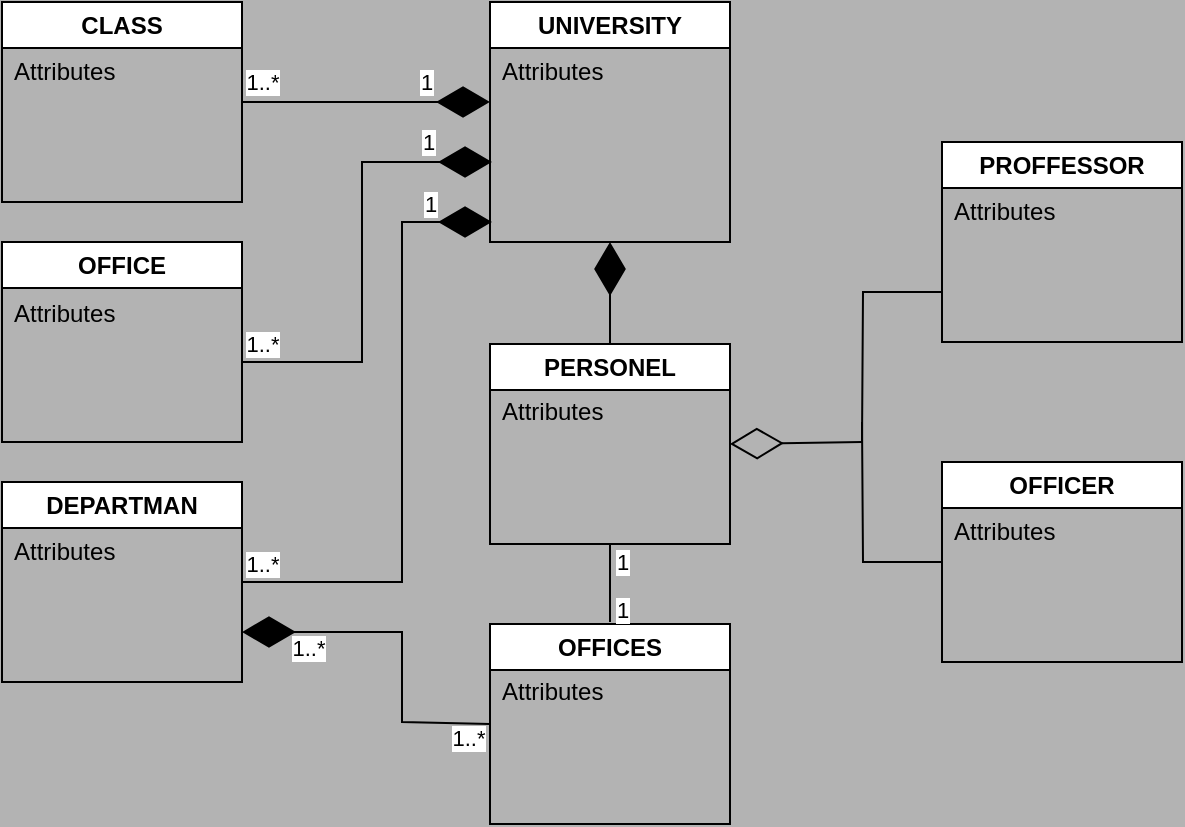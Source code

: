 <mxfile version="22.0.5" type="device">
  <diagram name="Sayfa -1" id="gYJDz9WBjsRTjOB1Ezfp">
    <mxGraphModel dx="795" dy="447" grid="1" gridSize="10" guides="1" tooltips="1" connect="1" arrows="1" fold="1" page="1" pageScale="1" pageWidth="827" pageHeight="1169" background="#B3B3B3" math="0" shadow="0">
      <root>
        <mxCell id="0" />
        <mxCell id="1" parent="0" />
        <mxCell id="2oNeh-0CBnb5rWXcIsW3-1" value="UNIVERSITY" style="swimlane;whiteSpace=wrap;html=1;" vertex="1" parent="1">
          <mxGeometry x="294" y="110" width="120" height="120" as="geometry" />
        </mxCell>
        <mxCell id="2oNeh-0CBnb5rWXcIsW3-50" value="Attributes" style="text;strokeColor=none;fillColor=none;align=left;verticalAlign=middle;spacingLeft=4;spacingRight=4;overflow=hidden;points=[[0,0.5],[1,0.5]];portConstraint=eastwest;rotatable=0;whiteSpace=wrap;html=1;" vertex="1" parent="2oNeh-0CBnb5rWXcIsW3-1">
          <mxGeometry y="20" width="80" height="30" as="geometry" />
        </mxCell>
        <mxCell id="2oNeh-0CBnb5rWXcIsW3-2" value="CLASS" style="swimlane;whiteSpace=wrap;html=1;" vertex="1" parent="1">
          <mxGeometry x="50" y="110" width="120" height="100" as="geometry" />
        </mxCell>
        <mxCell id="2oNeh-0CBnb5rWXcIsW3-47" value="Attributes" style="text;strokeColor=none;fillColor=none;align=left;verticalAlign=middle;spacingLeft=4;spacingRight=4;overflow=hidden;points=[[0,0.5],[1,0.5]];portConstraint=eastwest;rotatable=0;whiteSpace=wrap;html=1;" vertex="1" parent="2oNeh-0CBnb5rWXcIsW3-2">
          <mxGeometry y="20" width="80" height="30" as="geometry" />
        </mxCell>
        <mxCell id="2oNeh-0CBnb5rWXcIsW3-3" value="DEPARTMAN" style="swimlane;whiteSpace=wrap;html=1;" vertex="1" parent="1">
          <mxGeometry x="50" y="350" width="120" height="100" as="geometry" />
        </mxCell>
        <mxCell id="2oNeh-0CBnb5rWXcIsW3-49" value="Attributes" style="text;strokeColor=none;fillColor=none;align=left;verticalAlign=middle;spacingLeft=4;spacingRight=4;overflow=hidden;points=[[0,0.5],[1,0.5]];portConstraint=eastwest;rotatable=0;whiteSpace=wrap;html=1;" vertex="1" parent="2oNeh-0CBnb5rWXcIsW3-3">
          <mxGeometry y="20" width="80" height="30" as="geometry" />
        </mxCell>
        <mxCell id="2oNeh-0CBnb5rWXcIsW3-4" value="OFFICE" style="swimlane;whiteSpace=wrap;html=1;" vertex="1" parent="1">
          <mxGeometry x="50" y="230" width="120" height="100" as="geometry" />
        </mxCell>
        <mxCell id="2oNeh-0CBnb5rWXcIsW3-48" value="Attributes" style="text;strokeColor=none;fillColor=none;align=left;verticalAlign=middle;spacingLeft=4;spacingRight=4;overflow=hidden;points=[[0,0.5],[1,0.5]];portConstraint=eastwest;rotatable=0;whiteSpace=wrap;html=1;" vertex="1" parent="2oNeh-0CBnb5rWXcIsW3-4">
          <mxGeometry y="21" width="80" height="30" as="geometry" />
        </mxCell>
        <mxCell id="2oNeh-0CBnb5rWXcIsW3-13" value="" style="endArrow=diamondThin;endFill=1;endSize=24;html=1;rounded=0;" edge="1" parent="1">
          <mxGeometry width="160" relative="1" as="geometry">
            <mxPoint x="244" y="160" as="sourcePoint" />
            <mxPoint x="294" y="160" as="targetPoint" />
            <Array as="points">
              <mxPoint x="170" y="160" />
              <mxPoint x="244" y="160" />
            </Array>
          </mxGeometry>
        </mxCell>
        <mxCell id="2oNeh-0CBnb5rWXcIsW3-16" value="1..*" style="edgeLabel;html=1;align=center;verticalAlign=middle;resizable=0;points=[];" vertex="1" connectable="0" parent="2oNeh-0CBnb5rWXcIsW3-13">
          <mxGeometry x="-0.593" y="-3" relative="1" as="geometry">
            <mxPoint x="-24" y="-7" as="offset" />
          </mxGeometry>
        </mxCell>
        <mxCell id="2oNeh-0CBnb5rWXcIsW3-55" value="1" style="edgeLabel;html=1;align=center;verticalAlign=middle;resizable=0;points=[];" vertex="1" connectable="0" parent="2oNeh-0CBnb5rWXcIsW3-13">
          <mxGeometry x="0.677" y="-1" relative="1" as="geometry">
            <mxPoint y="-11" as="offset" />
          </mxGeometry>
        </mxCell>
        <mxCell id="2oNeh-0CBnb5rWXcIsW3-14" value="" style="endArrow=diamondThin;endFill=1;endSize=24;html=1;rounded=0;" edge="1" parent="1">
          <mxGeometry width="160" relative="1" as="geometry">
            <mxPoint x="170" y="290" as="sourcePoint" />
            <mxPoint x="295" y="190" as="targetPoint" />
            <Array as="points">
              <mxPoint x="230" y="290" />
              <mxPoint x="230" y="190" />
            </Array>
          </mxGeometry>
        </mxCell>
        <mxCell id="2oNeh-0CBnb5rWXcIsW3-15" value="" style="endArrow=diamondThin;endFill=1;endSize=24;html=1;rounded=0;exitX=1;exitY=0.5;exitDx=0;exitDy=0;" edge="1" parent="1" source="2oNeh-0CBnb5rWXcIsW3-3">
          <mxGeometry width="160" relative="1" as="geometry">
            <mxPoint x="240" y="440" as="sourcePoint" />
            <mxPoint x="295" y="220" as="targetPoint" />
            <Array as="points">
              <mxPoint x="250" y="400" />
              <mxPoint x="250" y="360" />
              <mxPoint x="250" y="220" />
            </Array>
          </mxGeometry>
        </mxCell>
        <mxCell id="2oNeh-0CBnb5rWXcIsW3-19" value="" style="endArrow=diamondThin;endFill=1;endSize=24;html=1;rounded=0;entryX=1;entryY=0.75;entryDx=0;entryDy=0;exitX=0;exitY=0.5;exitDx=0;exitDy=0;" edge="1" parent="1" source="2oNeh-0CBnb5rWXcIsW3-20" target="2oNeh-0CBnb5rWXcIsW3-3">
          <mxGeometry width="160" relative="1" as="geometry">
            <mxPoint x="290" y="470" as="sourcePoint" />
            <mxPoint x="390" y="480" as="targetPoint" />
            <Array as="points">
              <mxPoint x="250" y="470" />
              <mxPoint x="250" y="450" />
              <mxPoint x="250" y="425" />
            </Array>
          </mxGeometry>
        </mxCell>
        <mxCell id="2oNeh-0CBnb5rWXcIsW3-20" value="OFFICES" style="swimlane;whiteSpace=wrap;html=1;" vertex="1" parent="1">
          <mxGeometry x="294" y="421" width="120" height="100" as="geometry" />
        </mxCell>
        <mxCell id="2oNeh-0CBnb5rWXcIsW3-52" value="Attributes" style="text;strokeColor=none;fillColor=none;align=left;verticalAlign=middle;spacingLeft=4;spacingRight=4;overflow=hidden;points=[[0,0.5],[1,0.5]];portConstraint=eastwest;rotatable=0;whiteSpace=wrap;html=1;" vertex="1" parent="2oNeh-0CBnb5rWXcIsW3-20">
          <mxGeometry y="19" width="80" height="30" as="geometry" />
        </mxCell>
        <mxCell id="2oNeh-0CBnb5rWXcIsW3-23" value="PERSONEL" style="swimlane;whiteSpace=wrap;html=1;" vertex="1" parent="1">
          <mxGeometry x="294" y="281" width="120" height="100" as="geometry" />
        </mxCell>
        <mxCell id="2oNeh-0CBnb5rWXcIsW3-42" value="" style="endArrow=none;html=1;rounded=0;entryX=0.5;entryY=1;entryDx=0;entryDy=0;" edge="1" parent="2oNeh-0CBnb5rWXcIsW3-23" target="2oNeh-0CBnb5rWXcIsW3-23">
          <mxGeometry width="50" height="50" relative="1" as="geometry">
            <mxPoint x="60" y="139" as="sourcePoint" />
            <mxPoint x="106" y="89" as="targetPoint" />
          </mxGeometry>
        </mxCell>
        <mxCell id="2oNeh-0CBnb5rWXcIsW3-43" value="1" style="edgeLabel;html=1;align=center;verticalAlign=middle;resizable=0;points=[];" vertex="1" connectable="0" parent="2oNeh-0CBnb5rWXcIsW3-42">
          <mxGeometry x="0.326" y="-2" relative="1" as="geometry">
            <mxPoint x="4" y="-4" as="offset" />
          </mxGeometry>
        </mxCell>
        <mxCell id="2oNeh-0CBnb5rWXcIsW3-51" value="Attributes" style="text;strokeColor=none;fillColor=none;align=left;verticalAlign=middle;spacingLeft=4;spacingRight=4;overflow=hidden;points=[[0,0.5],[1,0.5]];portConstraint=eastwest;rotatable=0;whiteSpace=wrap;html=1;" vertex="1" parent="2oNeh-0CBnb5rWXcIsW3-23">
          <mxGeometry y="19" width="80" height="30" as="geometry" />
        </mxCell>
        <mxCell id="2oNeh-0CBnb5rWXcIsW3-38" style="edgeStyle=orthogonalEdgeStyle;rounded=0;orthogonalLoop=1;jettySize=auto;html=1;exitX=0;exitY=0.5;exitDx=0;exitDy=0;endArrow=none;endFill=0;" edge="1" parent="1" source="2oNeh-0CBnb5rWXcIsW3-24">
          <mxGeometry relative="1" as="geometry">
            <mxPoint x="480" y="320" as="targetPoint" />
          </mxGeometry>
        </mxCell>
        <mxCell id="2oNeh-0CBnb5rWXcIsW3-24" value="OFFICER" style="swimlane;whiteSpace=wrap;html=1;" vertex="1" parent="1">
          <mxGeometry x="520" y="340" width="120" height="100" as="geometry" />
        </mxCell>
        <mxCell id="2oNeh-0CBnb5rWXcIsW3-54" value="Attributes" style="text;strokeColor=none;fillColor=none;align=left;verticalAlign=middle;spacingLeft=4;spacingRight=4;overflow=hidden;points=[[0,0.5],[1,0.5]];portConstraint=eastwest;rotatable=0;whiteSpace=wrap;html=1;" vertex="1" parent="2oNeh-0CBnb5rWXcIsW3-24">
          <mxGeometry y="20" width="80" height="30" as="geometry" />
        </mxCell>
        <mxCell id="2oNeh-0CBnb5rWXcIsW3-37" style="edgeStyle=orthogonalEdgeStyle;rounded=0;orthogonalLoop=1;jettySize=auto;html=1;exitX=0;exitY=0.75;exitDx=0;exitDy=0;endArrow=none;endFill=0;" edge="1" parent="1" source="2oNeh-0CBnb5rWXcIsW3-25">
          <mxGeometry relative="1" as="geometry">
            <mxPoint x="480" y="330" as="targetPoint" />
          </mxGeometry>
        </mxCell>
        <mxCell id="2oNeh-0CBnb5rWXcIsW3-25" value="PROFFESSOR" style="swimlane;whiteSpace=wrap;html=1;" vertex="1" parent="1">
          <mxGeometry x="520" y="180" width="120" height="100" as="geometry" />
        </mxCell>
        <mxCell id="2oNeh-0CBnb5rWXcIsW3-53" value="Attributes" style="text;strokeColor=none;fillColor=none;align=left;verticalAlign=middle;spacingLeft=4;spacingRight=4;overflow=hidden;points=[[0,0.5],[1,0.5]];portConstraint=eastwest;rotatable=0;whiteSpace=wrap;html=1;" vertex="1" parent="2oNeh-0CBnb5rWXcIsW3-25">
          <mxGeometry y="20" width="80" height="30" as="geometry" />
        </mxCell>
        <mxCell id="2oNeh-0CBnb5rWXcIsW3-34" value="" style="endArrow=diamondThin;endFill=1;endSize=24;html=1;rounded=0;entryX=0.5;entryY=1;entryDx=0;entryDy=0;exitX=0.5;exitY=0;exitDx=0;exitDy=0;" edge="1" parent="1" source="2oNeh-0CBnb5rWXcIsW3-23" target="2oNeh-0CBnb5rWXcIsW3-1">
          <mxGeometry width="160" relative="1" as="geometry">
            <mxPoint x="420" y="280" as="sourcePoint" />
            <mxPoint x="440" y="230" as="targetPoint" />
          </mxGeometry>
        </mxCell>
        <mxCell id="2oNeh-0CBnb5rWXcIsW3-35" value="" style="endArrow=diamondThin;endFill=0;endSize=24;html=1;rounded=0;entryX=1;entryY=0.5;entryDx=0;entryDy=0;" edge="1" parent="1" target="2oNeh-0CBnb5rWXcIsW3-23">
          <mxGeometry width="160" relative="1" as="geometry">
            <mxPoint x="480" y="330" as="sourcePoint" />
            <mxPoint x="610" y="320" as="targetPoint" />
          </mxGeometry>
        </mxCell>
        <mxCell id="2oNeh-0CBnb5rWXcIsW3-44" value="1" style="edgeLabel;html=1;align=center;verticalAlign=middle;resizable=0;points=[];" vertex="1" connectable="0" parent="1">
          <mxGeometry x="372" y="408" as="geometry">
            <mxPoint x="-12" y="6" as="offset" />
          </mxGeometry>
        </mxCell>
        <mxCell id="2oNeh-0CBnb5rWXcIsW3-45" value="1..*" style="edgeLabel;html=1;align=center;verticalAlign=middle;resizable=0;points=[];" vertex="1" connectable="0" parent="1">
          <mxGeometry x="180" y="281" as="geometry" />
        </mxCell>
        <mxCell id="2oNeh-0CBnb5rWXcIsW3-46" value="1..*" style="edgeLabel;html=1;align=center;verticalAlign=middle;resizable=0;points=[];rotation=0;" vertex="1" connectable="0" parent="1">
          <mxGeometry x="177" y="390" as="geometry">
            <mxPoint x="3" y="1" as="offset" />
          </mxGeometry>
        </mxCell>
        <mxCell id="2oNeh-0CBnb5rWXcIsW3-56" value="1" style="edgeLabel;html=1;align=center;verticalAlign=middle;resizable=0;points=[];" vertex="1" connectable="0" parent="1">
          <mxGeometry x="263" y="180" as="geometry" />
        </mxCell>
        <mxCell id="2oNeh-0CBnb5rWXcIsW3-58" value="1" style="edgeLabel;html=1;align=center;verticalAlign=middle;resizable=0;points=[];" vertex="1" connectable="0" parent="1">
          <mxGeometry x="263" y="210" as="geometry">
            <mxPoint x="1" y="1" as="offset" />
          </mxGeometry>
        </mxCell>
        <mxCell id="2oNeh-0CBnb5rWXcIsW3-59" value="1..*" style="edgeLabel;html=1;align=center;verticalAlign=middle;resizable=0;points=[];rotation=0;" vertex="1" connectable="0" parent="1">
          <mxGeometry x="200" y="432" as="geometry">
            <mxPoint x="3" y="1" as="offset" />
          </mxGeometry>
        </mxCell>
        <mxCell id="2oNeh-0CBnb5rWXcIsW3-60" value="1..*" style="edgeLabel;html=1;align=center;verticalAlign=middle;resizable=0;points=[];rotation=0;" vertex="1" connectable="0" parent="1">
          <mxGeometry x="280" y="477" as="geometry">
            <mxPoint x="3" y="1" as="offset" />
          </mxGeometry>
        </mxCell>
      </root>
    </mxGraphModel>
  </diagram>
</mxfile>
